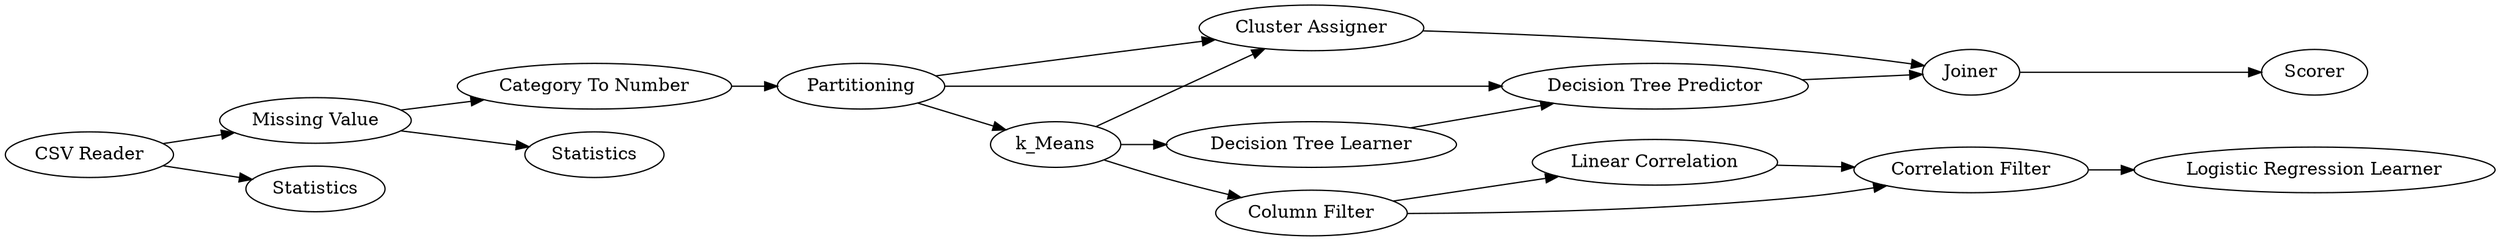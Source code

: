digraph {
	13 -> 14
	6 -> 8
	19 -> 9
	1 -> 4
	12 -> 13
	18 -> 19
	6 -> 11
	6 -> 12
	17 -> 18
	1 -> 2
	8 -> 17
	10 -> 11
	8 -> 12
	3 -> 6
	8 -> 10
	17 -> 19
	2 -> 3
	2 -> 5
	11 -> 13
	5 [label=Statistics]
	13 [label=Joiner]
	1 [label="CSV Reader"]
	9 [label="Logistic Regression Learner"]
	11 [label="Decision Tree Predictor"]
	4 [label=Statistics]
	18 [label="Linear Correlation"]
	10 [label="Decision Tree Learner"]
	6 [label=Partitioning]
	8 [label=k_Means]
	14 [label=Scorer]
	17 [label="Column Filter"]
	3 [label="Category To Number"]
	2 [label="Missing Value"]
	12 [label="Cluster Assigner"]
	19 [label="Correlation Filter"]
	rankdir=LR
}

